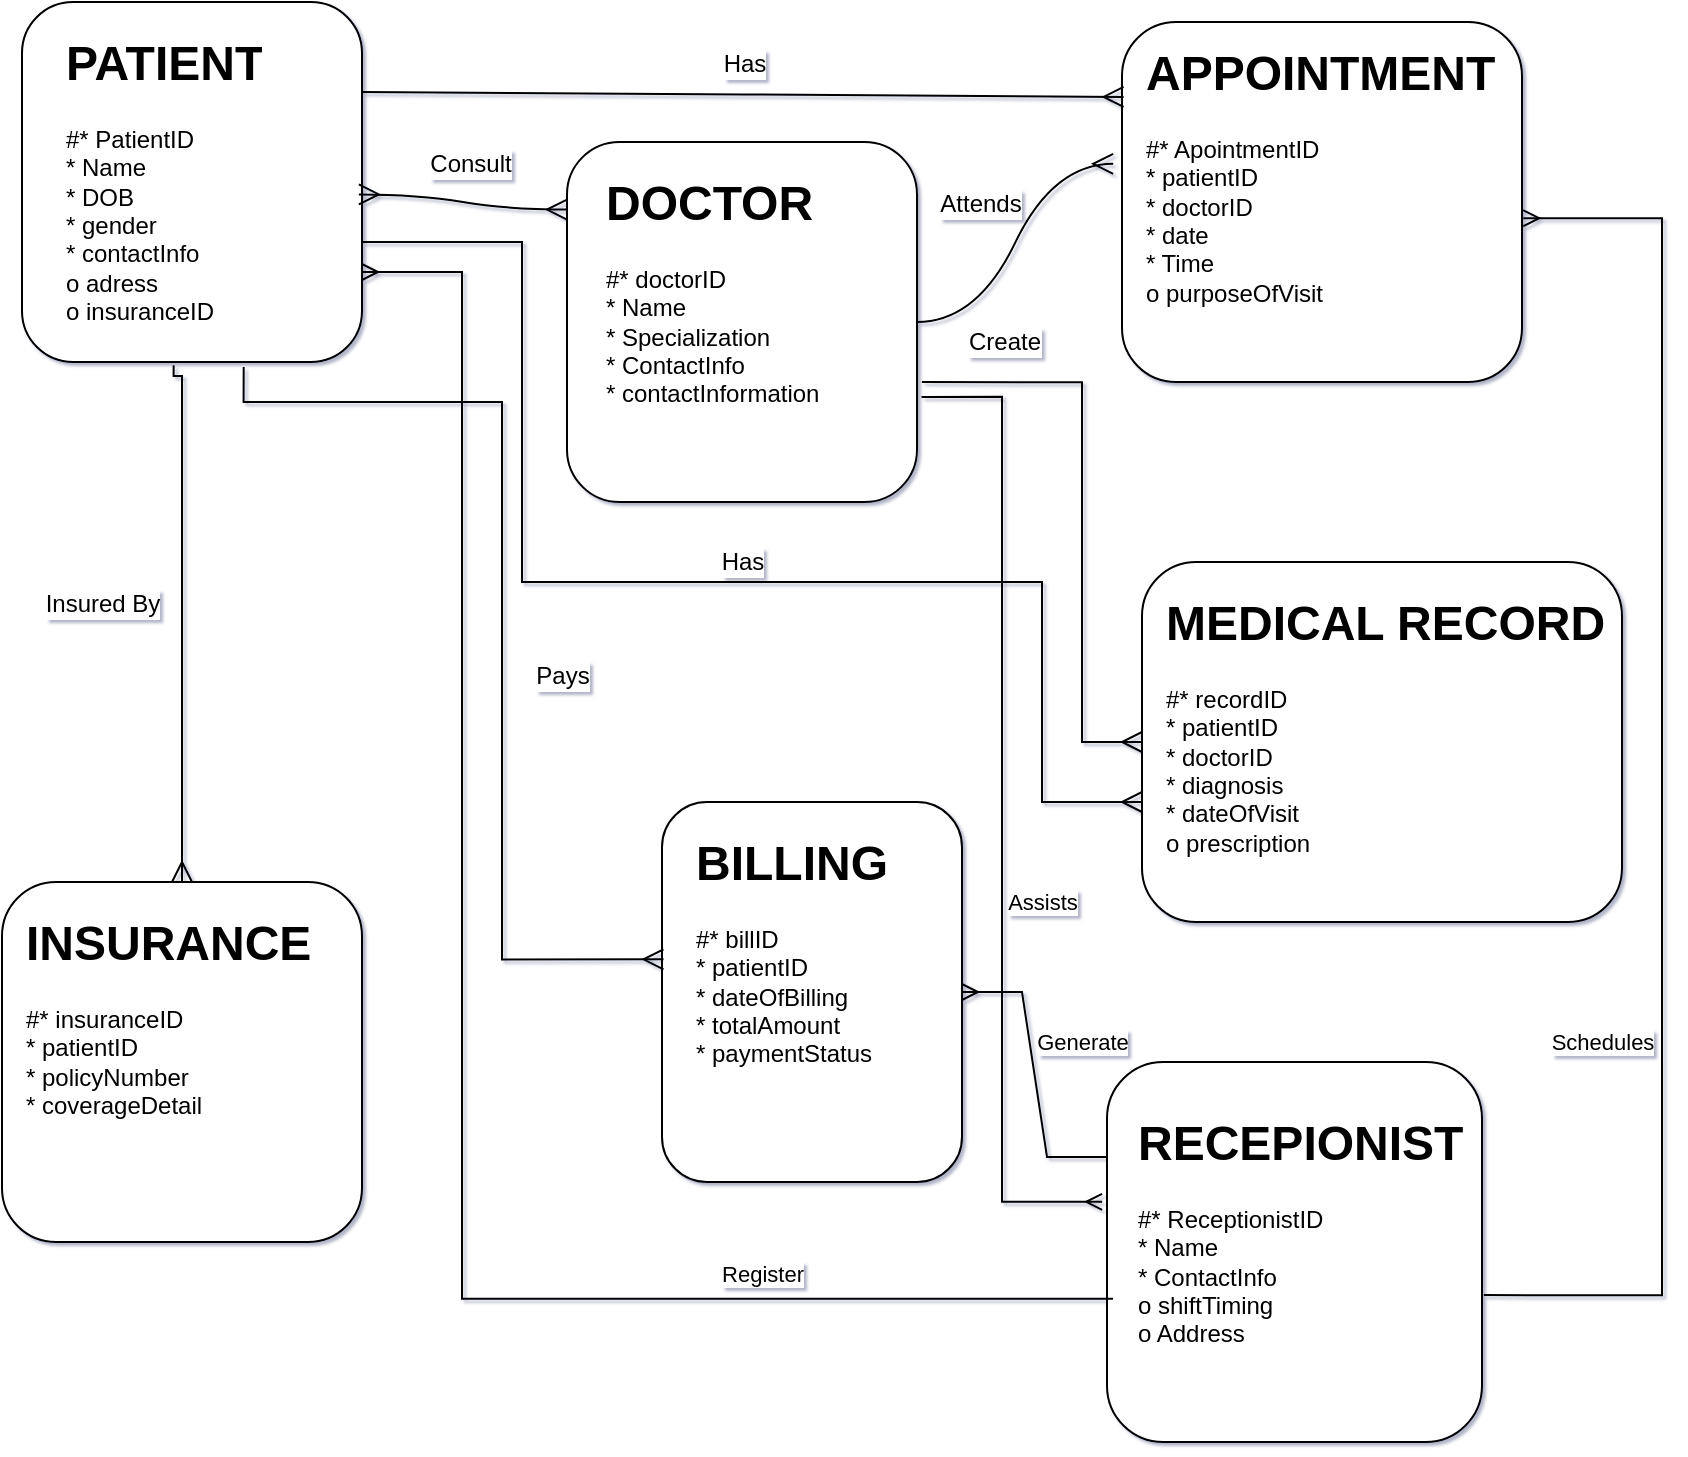 <mxfile version="24.0.4" type="github">
  <diagram id="R2lEEEUBdFMjLlhIrx00" name="Page-1">
    <mxGraphModel dx="1235" dy="695" grid="1" gridSize="10" guides="1" tooltips="1" connect="1" arrows="1" fold="1" page="1" pageScale="1" pageWidth="850" pageHeight="1100" math="1" shadow="1" extFonts="Permanent Marker^https://fonts.googleapis.com/css?family=Permanent+Marker">
      <root>
        <mxCell id="0" />
        <mxCell id="1" parent="0" />
        <mxCell id="QlMjqYbcZZbXOqAkl8SX-15" value="" style="rounded=1;whiteSpace=wrap;html=1;" vertex="1" parent="1">
          <mxGeometry x="20" y="10" width="170" height="180" as="geometry" />
        </mxCell>
        <mxCell id="QlMjqYbcZZbXOqAkl8SX-18" value="&lt;h1 style=&quot;margin-top: 0px;&quot;&gt;PATIENT&lt;/h1&gt;&lt;h1 style=&quot;margin-top: 0px;&quot;&gt;&lt;div style=&quot;font-size: 12px; font-weight: 400;&quot;&gt;#* PatientID&lt;/div&gt;&lt;div style=&quot;font-size: 12px; font-weight: 400;&quot;&gt;* Name&lt;/div&gt;&lt;div style=&quot;font-size: 12px; font-weight: 400;&quot;&gt;* DOB&lt;/div&gt;&lt;div style=&quot;font-size: 12px; font-weight: 400;&quot;&gt;* gender&lt;/div&gt;&lt;div style=&quot;font-size: 12px; font-weight: 400;&quot;&gt;* contactInfo&lt;/div&gt;&lt;div style=&quot;font-size: 12px; font-weight: 400;&quot;&gt;o adress&lt;/div&gt;&lt;div style=&quot;font-size: 12px; font-weight: 400;&quot;&gt;o insuranceID&lt;/div&gt;&lt;/h1&gt;" style="text;html=1;whiteSpace=wrap;overflow=hidden;rounded=0;" vertex="1" parent="1">
          <mxGeometry x="40" y="20" width="100" height="160" as="geometry" />
        </mxCell>
        <mxCell id="QlMjqYbcZZbXOqAkl8SX-20" value="" style="rounded=1;whiteSpace=wrap;html=1;" vertex="1" parent="1">
          <mxGeometry x="292.5" y="80" width="175" height="180" as="geometry" />
        </mxCell>
        <mxCell id="QlMjqYbcZZbXOqAkl8SX-21" value="&lt;h1 style=&quot;margin-top: 0px;&quot;&gt;DOCTOR&lt;/h1&gt;&lt;div&gt;#* doctorID&lt;/div&gt;&lt;div&gt;* Name&lt;/div&gt;&lt;div&gt;* Specialization&lt;/div&gt;&lt;div&gt;* ContactInfo&lt;/div&gt;&lt;div&gt;* contactInformation&lt;/div&gt;" style="text;html=1;whiteSpace=wrap;overflow=hidden;rounded=0;" vertex="1" parent="1">
          <mxGeometry x="310" y="90" width="140" height="170" as="geometry" />
        </mxCell>
        <mxCell id="QlMjqYbcZZbXOqAkl8SX-22" value="" style="rounded=1;whiteSpace=wrap;html=1;" vertex="1" parent="1">
          <mxGeometry x="570" y="20" width="200" height="180" as="geometry" />
        </mxCell>
        <mxCell id="QlMjqYbcZZbXOqAkl8SX-23" value="&lt;h1 style=&quot;margin-top: 0px;&quot;&gt;APPOINTMENT&lt;/h1&gt;&lt;div&gt;#* ApointmentID&lt;/div&gt;&lt;div&gt;* patientID&lt;/div&gt;&lt;div&gt;* doctorID&lt;/div&gt;&lt;div&gt;* date&lt;/div&gt;&lt;div&gt;* Time&lt;/div&gt;&lt;div&gt;o purposeOfVisit&lt;/div&gt;&lt;div&gt;&lt;br&gt;&lt;/div&gt;" style="text;html=1;whiteSpace=wrap;overflow=hidden;rounded=0;" vertex="1" parent="1">
          <mxGeometry x="580" y="25" width="180" height="170" as="geometry" />
        </mxCell>
        <mxCell id="QlMjqYbcZZbXOqAkl8SX-24" value="" style="rounded=1;whiteSpace=wrap;html=1;" vertex="1" parent="1">
          <mxGeometry x="10" y="450" width="180" height="180" as="geometry" />
        </mxCell>
        <mxCell id="QlMjqYbcZZbXOqAkl8SX-25" value="&lt;h1 style=&quot;margin-top: 0px;&quot;&gt;INSURANCE&lt;/h1&gt;&lt;div&gt;#* insuranceID&lt;/div&gt;&lt;div&gt;* patientID&lt;/div&gt;&lt;div&gt;* policyNumber&lt;/div&gt;&lt;div&gt;* coverageDetail&lt;/div&gt;&lt;div&gt;&lt;br&gt;&lt;/div&gt;&lt;div&gt;&lt;br&gt;&lt;/div&gt;" style="text;html=1;whiteSpace=wrap;overflow=hidden;rounded=0;" vertex="1" parent="1">
          <mxGeometry x="20" y="460" width="150" height="160" as="geometry" />
        </mxCell>
        <mxCell id="QlMjqYbcZZbXOqAkl8SX-26" value="" style="rounded=1;whiteSpace=wrap;html=1;" vertex="1" parent="1">
          <mxGeometry x="340" y="410" width="150" height="190" as="geometry" />
        </mxCell>
        <mxCell id="QlMjqYbcZZbXOqAkl8SX-27" value="&lt;h1 style=&quot;margin-top: 0px;&quot;&gt;&lt;span style=&quot;background-color: initial;&quot;&gt;BILLING&lt;/span&gt;&lt;/h1&gt;&lt;div&gt;#* billID&lt;/div&gt;&lt;div&gt;* patientID&lt;/div&gt;&lt;div&gt;* dateOfBilling&lt;/div&gt;&lt;div&gt;* totalAmount&lt;/div&gt;&lt;div&gt;* paymentStatus&lt;/div&gt;&lt;div&gt;&lt;br&gt;&lt;/div&gt;&lt;div&gt;&lt;br&gt;&lt;/div&gt;" style="text;html=1;whiteSpace=wrap;overflow=hidden;rounded=0;" vertex="1" parent="1">
          <mxGeometry x="355" y="420" width="112.5" height="170" as="geometry" />
        </mxCell>
        <mxCell id="QlMjqYbcZZbXOqAkl8SX-30" value="" style="rounded=1;whiteSpace=wrap;html=1;" vertex="1" parent="1">
          <mxGeometry x="580" y="290" width="240" height="180" as="geometry" />
        </mxCell>
        <mxCell id="QlMjqYbcZZbXOqAkl8SX-31" value="&lt;h1 style=&quot;margin-top: 0px;&quot;&gt;MEDICAL RECORD&lt;/h1&gt;&lt;div&gt;#* recordID&lt;/div&gt;&lt;div&gt;* patientID&lt;/div&gt;&lt;div&gt;* doctorID&lt;br&gt;&lt;/div&gt;&lt;div&gt;* diagnosis&lt;/div&gt;&lt;div&gt;* dateOfVisit&lt;br&gt;&lt;/div&gt;&lt;div&gt;o prescription&lt;/div&gt;&lt;div&gt;&lt;br&gt;&lt;/div&gt;&lt;div&gt;&lt;br&gt;&lt;/div&gt;&lt;div&gt;&lt;br&gt;&lt;/div&gt;" style="text;html=1;whiteSpace=wrap;overflow=hidden;rounded=0;" vertex="1" parent="1">
          <mxGeometry x="590" y="300" width="230" height="170" as="geometry" />
        </mxCell>
        <mxCell id="QlMjqYbcZZbXOqAkl8SX-50" style="edgeStyle=none;curved=1;rounded=0;orthogonalLoop=1;jettySize=auto;html=1;exitX=1;exitY=0.25;exitDx=0;exitDy=0;fontSize=12;startSize=8;endSize=8;" edge="1" parent="1" source="QlMjqYbcZZbXOqAkl8SX-20" target="QlMjqYbcZZbXOqAkl8SX-20">
          <mxGeometry relative="1" as="geometry" />
        </mxCell>
        <mxCell id="QlMjqYbcZZbXOqAkl8SX-64" value="" style="edgeStyle=entityRelationEdgeStyle;fontSize=12;html=1;endArrow=ERmany;rounded=0;startSize=8;endSize=8;curved=1;exitX=1;exitY=0.25;exitDx=0;exitDy=0;entryX=0.004;entryY=0.208;entryDx=0;entryDy=0;entryPerimeter=0;" edge="1" parent="1" source="QlMjqYbcZZbXOqAkl8SX-15" target="QlMjqYbcZZbXOqAkl8SX-22">
          <mxGeometry width="100" height="100" relative="1" as="geometry">
            <mxPoint x="340" y="170" as="sourcePoint" />
            <mxPoint x="440" y="70" as="targetPoint" />
            <Array as="points">
              <mxPoint x="200" y="57" />
              <mxPoint x="370" y="100" />
            </Array>
          </mxGeometry>
        </mxCell>
        <mxCell id="QlMjqYbcZZbXOqAkl8SX-74" value="Has" style="edgeLabel;html=1;align=center;verticalAlign=middle;resizable=0;points=[];fontSize=12;" vertex="1" connectable="0" parent="QlMjqYbcZZbXOqAkl8SX-64">
          <mxGeometry x="0.065" y="2" relative="1" as="geometry">
            <mxPoint x="-12" y="-14" as="offset" />
          </mxGeometry>
        </mxCell>
        <mxCell id="QlMjqYbcZZbXOqAkl8SX-65" value="" style="edgeStyle=entityRelationEdgeStyle;fontSize=12;html=1;endArrow=ERmany;startArrow=ERmany;rounded=0;startSize=8;endSize=8;curved=1;exitX=1;exitY=0.75;exitDx=0;exitDy=0;entryX=0.009;entryY=0.403;entryDx=0;entryDy=0;entryPerimeter=0;" edge="1" parent="1">
          <mxGeometry width="100" height="100" relative="1" as="geometry">
            <mxPoint x="188.42" y="106.23" as="sourcePoint" />
            <mxPoint x="292.495" y="113.77" as="targetPoint" />
          </mxGeometry>
        </mxCell>
        <mxCell id="QlMjqYbcZZbXOqAkl8SX-77" value="Consult" style="edgeLabel;html=1;align=center;verticalAlign=middle;resizable=0;points=[];fontSize=12;" vertex="1" connectable="0" parent="QlMjqYbcZZbXOqAkl8SX-65">
          <mxGeometry x="0.04" y="5" relative="1" as="geometry">
            <mxPoint y="-15" as="offset" />
          </mxGeometry>
        </mxCell>
        <mxCell id="QlMjqYbcZZbXOqAkl8SX-66" value="" style="edgeStyle=entityRelationEdgeStyle;fontSize=12;html=1;endArrow=ERmany;rounded=0;startSize=8;endSize=8;curved=1;entryX=-0.022;entryY=0.394;entryDx=0;entryDy=0;entryPerimeter=0;" edge="1" parent="1" source="QlMjqYbcZZbXOqAkl8SX-20" target="QlMjqYbcZZbXOqAkl8SX-22">
          <mxGeometry width="100" height="100" relative="1" as="geometry">
            <mxPoint x="340" y="170" as="sourcePoint" />
            <mxPoint x="440" y="70" as="targetPoint" />
          </mxGeometry>
        </mxCell>
        <mxCell id="QlMjqYbcZZbXOqAkl8SX-75" value="Attends" style="edgeLabel;html=1;align=center;verticalAlign=middle;resizable=0;points=[];fontSize=12;" vertex="1" connectable="0" parent="QlMjqYbcZZbXOqAkl8SX-66">
          <mxGeometry x="0.206" y="1" relative="1" as="geometry">
            <mxPoint x="-23" y="-6" as="offset" />
          </mxGeometry>
        </mxCell>
        <mxCell id="QlMjqYbcZZbXOqAkl8SX-67" value="" style="edgeStyle=orthogonalEdgeStyle;fontSize=12;html=1;endArrow=ERmany;rounded=0;startSize=8;endSize=8;entryX=0;entryY=0.5;entryDx=0;entryDy=0;" edge="1" parent="1">
          <mxGeometry width="100" height="100" relative="1" as="geometry">
            <mxPoint x="190" y="130" as="sourcePoint" />
            <mxPoint x="580" y="410" as="targetPoint" />
            <Array as="points">
              <mxPoint x="270" y="130" />
              <mxPoint x="270" y="300" />
              <mxPoint x="530" y="300" />
              <mxPoint x="530" y="410" />
            </Array>
          </mxGeometry>
        </mxCell>
        <mxCell id="QlMjqYbcZZbXOqAkl8SX-78" value="Has" style="edgeLabel;html=1;align=center;verticalAlign=middle;resizable=0;points=[];fontSize=12;" vertex="1" connectable="0" parent="QlMjqYbcZZbXOqAkl8SX-67">
          <mxGeometry x="-0.021" y="-1" relative="1" as="geometry">
            <mxPoint x="32" y="-11" as="offset" />
          </mxGeometry>
        </mxCell>
        <mxCell id="QlMjqYbcZZbXOqAkl8SX-69" value="" style="edgeStyle=orthogonalEdgeStyle;fontSize=12;html=1;endArrow=ERmany;rounded=0;startSize=8;endSize=8;exitX=1.014;exitY=0.667;exitDx=0;exitDy=0;exitPerimeter=0;" edge="1" parent="1" source="QlMjqYbcZZbXOqAkl8SX-20" target="QlMjqYbcZZbXOqAkl8SX-30">
          <mxGeometry width="100" height="100" relative="1" as="geometry">
            <mxPoint x="340" y="370" as="sourcePoint" />
            <mxPoint x="440" y="270" as="targetPoint" />
            <Array as="points">
              <mxPoint x="550" y="200" />
              <mxPoint x="550" y="380" />
            </Array>
          </mxGeometry>
        </mxCell>
        <mxCell id="QlMjqYbcZZbXOqAkl8SX-79" value="Create" style="edgeLabel;html=1;align=center;verticalAlign=middle;resizable=0;points=[];fontSize=12;" vertex="1" connectable="0" parent="QlMjqYbcZZbXOqAkl8SX-69">
          <mxGeometry x="-0.632" y="3" relative="1" as="geometry">
            <mxPoint x="-13" y="-17" as="offset" />
          </mxGeometry>
        </mxCell>
        <mxCell id="QlMjqYbcZZbXOqAkl8SX-70" value="" style="edgeStyle=orthogonalEdgeStyle;fontSize=12;html=1;endArrow=ERmany;rounded=0;startSize=8;endSize=8;entryX=0.5;entryY=0;entryDx=0;entryDy=0;exitX=0.446;exitY=1.009;exitDx=0;exitDy=0;exitPerimeter=0;" edge="1" parent="1" source="QlMjqYbcZZbXOqAkl8SX-15" target="QlMjqYbcZZbXOqAkl8SX-24">
          <mxGeometry width="100" height="100" relative="1" as="geometry">
            <mxPoint x="60" y="380" as="sourcePoint" />
            <mxPoint x="160" y="280" as="targetPoint" />
            <Array as="points">
              <mxPoint x="96" y="197" />
              <mxPoint x="100" y="197" />
            </Array>
          </mxGeometry>
        </mxCell>
        <mxCell id="QlMjqYbcZZbXOqAkl8SX-76" value="Insured By" style="edgeLabel;html=1;align=center;verticalAlign=middle;resizable=0;points=[];fontSize=12;" vertex="1" connectable="0" parent="QlMjqYbcZZbXOqAkl8SX-70">
          <mxGeometry x="-0.037" y="-1" relative="1" as="geometry">
            <mxPoint x="-39" y="-3" as="offset" />
          </mxGeometry>
        </mxCell>
        <mxCell id="QlMjqYbcZZbXOqAkl8SX-71" value="" style="edgeStyle=orthogonalEdgeStyle;fontSize=12;html=1;endArrow=ERmany;rounded=0;startSize=8;endSize=8;entryX=0.005;entryY=0.414;entryDx=0;entryDy=0;entryPerimeter=0;exitX=0.652;exitY=1.014;exitDx=0;exitDy=0;exitPerimeter=0;" edge="1" parent="1" source="QlMjqYbcZZbXOqAkl8SX-15" target="QlMjqYbcZZbXOqAkl8SX-26">
          <mxGeometry width="100" height="100" relative="1" as="geometry">
            <mxPoint x="340" y="370" as="sourcePoint" />
            <mxPoint x="440" y="270" as="targetPoint" />
            <Array as="points">
              <mxPoint x="131" y="210" />
              <mxPoint x="260" y="210" />
              <mxPoint x="260" y="489" />
            </Array>
          </mxGeometry>
        </mxCell>
        <mxCell id="QlMjqYbcZZbXOqAkl8SX-73" value="Pays" style="edgeLabel;html=1;align=center;verticalAlign=middle;resizable=0;points=[];fontSize=12;" vertex="1" connectable="0" parent="QlMjqYbcZZbXOqAkl8SX-71">
          <mxGeometry x="0.12" y="2" relative="1" as="geometry">
            <mxPoint x="28" as="offset" />
          </mxGeometry>
        </mxCell>
        <mxCell id="QlMjqYbcZZbXOqAkl8SX-80" value="" style="rounded=1;whiteSpace=wrap;html=1;" vertex="1" parent="1">
          <mxGeometry x="562.5" y="540" width="187.5" height="190" as="geometry" />
        </mxCell>
        <mxCell id="QlMjqYbcZZbXOqAkl8SX-81" value="&lt;h1 style=&quot;margin-top: 0px;&quot;&gt;RECEPIONIST&lt;/h1&gt;&lt;div&gt;#* ReceptionistID&lt;/div&gt;&lt;div&gt;* Name&lt;/div&gt;&lt;div&gt;* ContactInfo&lt;/div&gt;&lt;div&gt;o shiftTiming&lt;/div&gt;&lt;div&gt;o Address&lt;/div&gt;&lt;div&gt;&lt;br&gt;&lt;/div&gt;&lt;div&gt;&lt;br&gt;&lt;/div&gt;" style="text;html=1;whiteSpace=wrap;overflow=hidden;rounded=0;" vertex="1" parent="1">
          <mxGeometry x="576.25" y="560" width="173.75" height="170" as="geometry" />
        </mxCell>
        <mxCell id="QlMjqYbcZZbXOqAkl8SX-86" value="" style="edgeStyle=orthogonalEdgeStyle;fontSize=12;html=1;endArrow=ERmany;rounded=0;entryX=-0.013;entryY=0.368;entryDx=0;entryDy=0;entryPerimeter=0;exitX=1.013;exitY=0.708;exitDx=0;exitDy=0;exitPerimeter=0;" edge="1" parent="1" source="QlMjqYbcZZbXOqAkl8SX-20" target="QlMjqYbcZZbXOqAkl8SX-80">
          <mxGeometry width="100" height="100" relative="1" as="geometry">
            <mxPoint x="520" y="510" as="sourcePoint" />
            <mxPoint x="620" y="410" as="targetPoint" />
            <Array as="points">
              <mxPoint x="510" y="207" />
              <mxPoint x="510" y="610" />
            </Array>
          </mxGeometry>
        </mxCell>
        <mxCell id="QlMjqYbcZZbXOqAkl8SX-87" value="Assists" style="edgeLabel;html=1;align=center;verticalAlign=middle;resizable=0;points=[];" vertex="1" connectable="0" parent="QlMjqYbcZZbXOqAkl8SX-86">
          <mxGeometry x="0.208" y="1" relative="1" as="geometry">
            <mxPoint x="19" y="-5" as="offset" />
          </mxGeometry>
        </mxCell>
        <mxCell id="QlMjqYbcZZbXOqAkl8SX-91" value="" style="edgeStyle=orthogonalEdgeStyle;fontSize=12;html=1;endArrow=ERmany;rounded=0;entryX=1;entryY=0.75;entryDx=0;entryDy=0;exitX=0.016;exitY=0.623;exitDx=0;exitDy=0;exitPerimeter=0;" edge="1" parent="1" source="QlMjqYbcZZbXOqAkl8SX-80" target="QlMjqYbcZZbXOqAkl8SX-15">
          <mxGeometry width="100" height="100" relative="1" as="geometry">
            <mxPoint x="420" y="510" as="sourcePoint" />
            <mxPoint x="520" y="410" as="targetPoint" />
            <Array as="points">
              <mxPoint x="240" y="658" />
              <mxPoint x="240" y="145" />
            </Array>
          </mxGeometry>
        </mxCell>
        <mxCell id="QlMjqYbcZZbXOqAkl8SX-92" value="Register" style="edgeLabel;html=1;align=center;verticalAlign=middle;resizable=0;points=[];" vertex="1" connectable="0" parent="QlMjqYbcZZbXOqAkl8SX-91">
          <mxGeometry x="-0.582" y="-1" relative="1" as="geometry">
            <mxPoint x="10" y="-12" as="offset" />
          </mxGeometry>
        </mxCell>
        <mxCell id="QlMjqYbcZZbXOqAkl8SX-93" value="" style="edgeStyle=entityRelationEdgeStyle;fontSize=12;html=1;endArrow=ERmany;rounded=0;exitX=0;exitY=0.25;exitDx=0;exitDy=0;" edge="1" parent="1" source="QlMjqYbcZZbXOqAkl8SX-80" target="QlMjqYbcZZbXOqAkl8SX-26">
          <mxGeometry width="100" height="100" relative="1" as="geometry">
            <mxPoint x="420" y="510" as="sourcePoint" />
            <mxPoint x="520" y="410" as="targetPoint" />
          </mxGeometry>
        </mxCell>
        <mxCell id="QlMjqYbcZZbXOqAkl8SX-94" value="Generate" style="edgeLabel;html=1;align=center;verticalAlign=middle;resizable=0;points=[];" vertex="1" connectable="0" parent="QlMjqYbcZZbXOqAkl8SX-93">
          <mxGeometry x="0.1" y="-2" relative="1" as="geometry">
            <mxPoint x="23" y="-9" as="offset" />
          </mxGeometry>
        </mxCell>
        <mxCell id="QlMjqYbcZZbXOqAkl8SX-95" value="" style="edgeStyle=orthogonalEdgeStyle;fontSize=12;html=1;endArrow=ERmany;rounded=0;entryX=1.003;entryY=0.545;entryDx=0;entryDy=0;entryPerimeter=0;exitX=1.005;exitY=0.568;exitDx=0;exitDy=0;exitPerimeter=0;" edge="1" parent="1" source="QlMjqYbcZZbXOqAkl8SX-81" target="QlMjqYbcZZbXOqAkl8SX-22">
          <mxGeometry width="100" height="100" relative="1" as="geometry">
            <mxPoint x="420" y="630" as="sourcePoint" />
            <mxPoint x="520" y="530" as="targetPoint" />
            <Array as="points">
              <mxPoint x="840" y="657" />
              <mxPoint x="840" y="118" />
            </Array>
          </mxGeometry>
        </mxCell>
        <mxCell id="QlMjqYbcZZbXOqAkl8SX-96" value="Schedules" style="edgeLabel;html=1;align=center;verticalAlign=middle;resizable=0;points=[];" vertex="1" connectable="0" parent="QlMjqYbcZZbXOqAkl8SX-95">
          <mxGeometry x="-0.39" y="3" relative="1" as="geometry">
            <mxPoint x="-27" y="-3" as="offset" />
          </mxGeometry>
        </mxCell>
      </root>
    </mxGraphModel>
  </diagram>
</mxfile>

